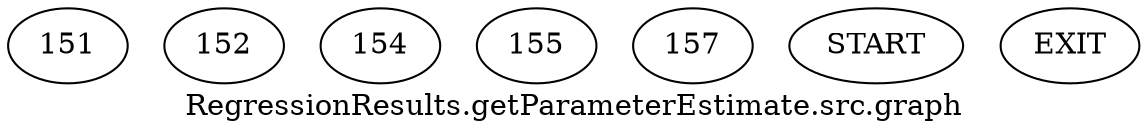 /* --------------------------------------------------- */
/* Generated by Dr. Garbage Control Flow Graph Factory */
/* http://www.drgarbage.com                            */
/* Version: 4.5.0.201508311741                         */
/* Retrieved on: 2020-01-07 10:21:25.902               */
/* --------------------------------------------------- */
digraph "RegressionResults.getParameterEstimate.src.graph" {
 graph [label="RegressionResults.getParameterEstimate.src.graph"];
 2 [label="151" ]
 3 [label="152" ]
 4 [label="154" ]
 5 [label="155" ]
 6 [label="157" ]
 7 [label="START" ]
 8 [label="EXIT" ]
 7  2
 2  3
 2  4
 4  5
 4  6
 3  8
 5  8
 6  8
}
